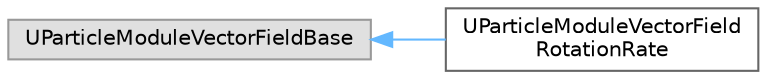 digraph "Graphical Class Hierarchy"
{
 // INTERACTIVE_SVG=YES
 // LATEX_PDF_SIZE
  bgcolor="transparent";
  edge [fontname=Helvetica,fontsize=10,labelfontname=Helvetica,labelfontsize=10];
  node [fontname=Helvetica,fontsize=10,shape=box,height=0.2,width=0.4];
  rankdir="LR";
  Node0 [id="Node000000",label="UParticleModuleVectorFieldBase",height=0.2,width=0.4,color="grey60", fillcolor="#E0E0E0", style="filled",tooltip=" "];
  Node0 -> Node1 [id="edge9846_Node000000_Node000001",dir="back",color="steelblue1",style="solid",tooltip=" "];
  Node1 [id="Node000001",label="UParticleModuleVectorField\lRotationRate",height=0.2,width=0.4,color="grey40", fillcolor="white", style="filled",URL="$dc/d71/classUParticleModuleVectorFieldRotationRate.html",tooltip=" "];
}
